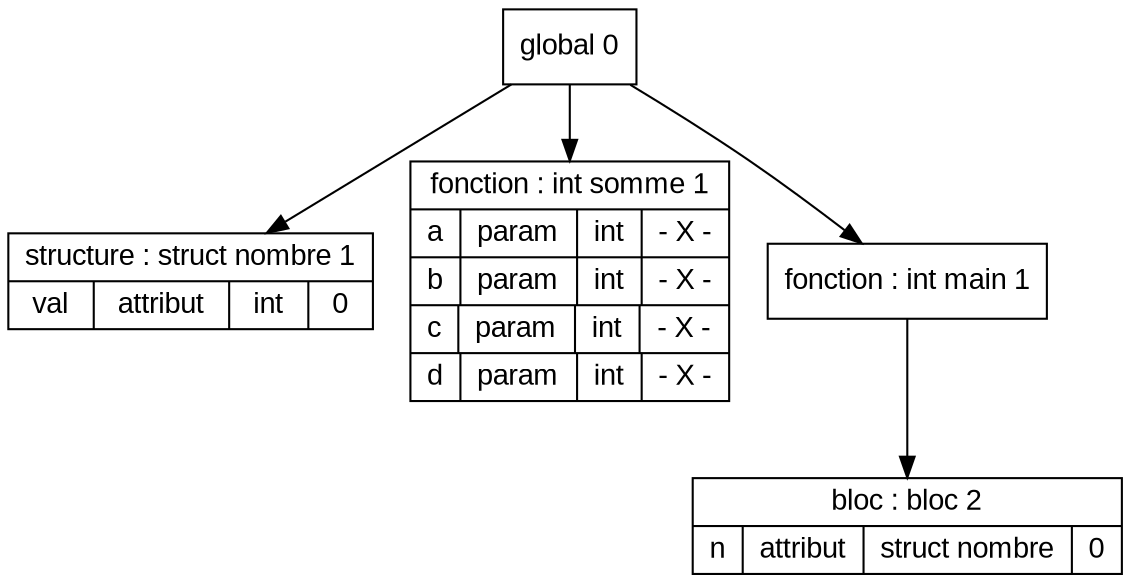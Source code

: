 digraph "tds"{

	node [fontname="Arial"];

	N1 [shape=record label="{ structure : struct nombre 1
	| { val | attribut | int | 0 }
	}"];

	N2 [shape=record label="{ fonction : int somme 1
	| { a | param | int | - X - }
	| { b | param | int | - X - }
	| { c | param | int | - X - }
	| { d | param | int | - X - }
	}"];

	N4 [shape=record label="{ bloc : bloc  2
	| { n | attribut | struct nombre | 0 }
	}"];

	N3 [shape=record label="{ fonction : int main 1
	}"];

	N0 [shape=record label="{ global 0
	}"];


	N0 -> N1; 
	N0 -> N2; 
	N0 -> N3; 
	N3 -> N4; 
}

